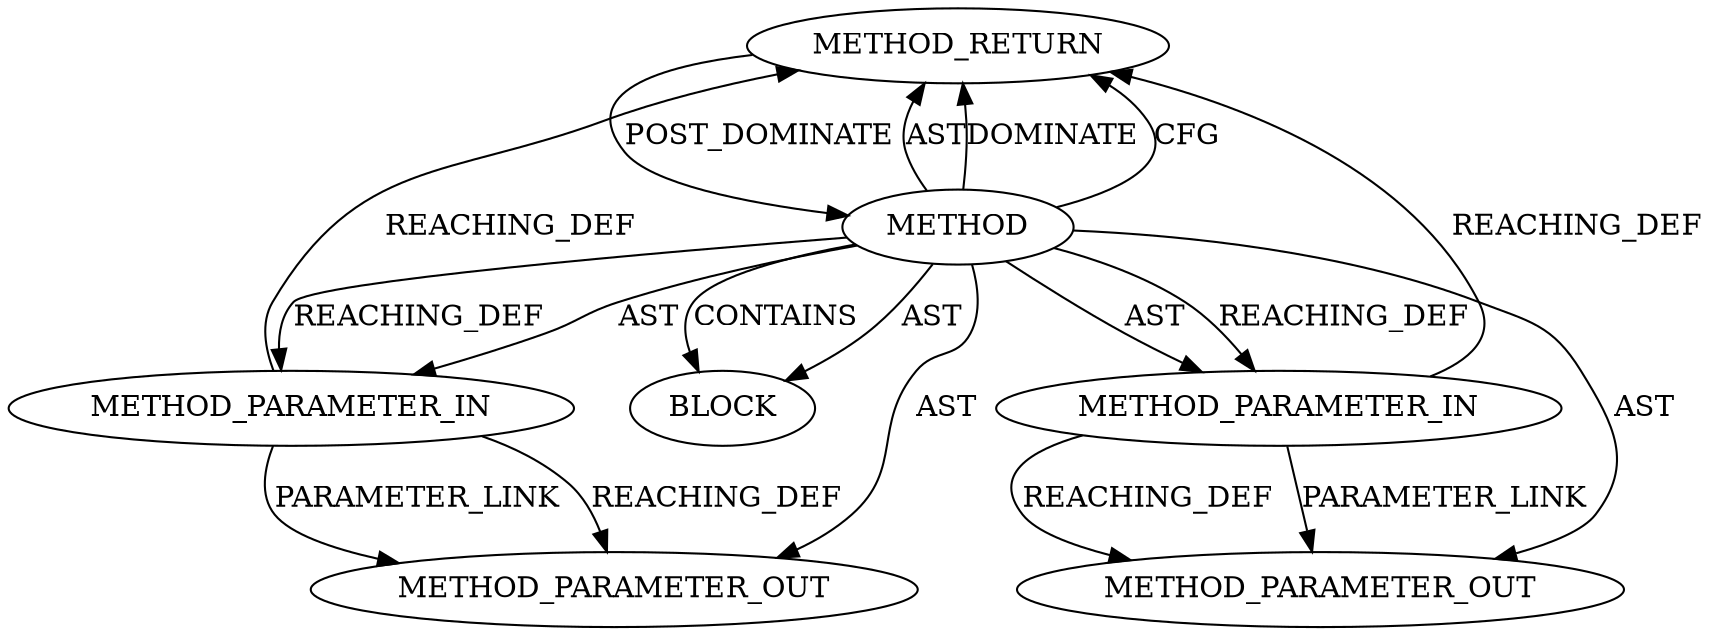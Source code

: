 digraph {
  12696 [label=METHOD_RETURN ORDER=2 CODE="RET" TYPE_FULL_NAME="ANY" EVALUATION_STRATEGY="BY_VALUE"]
  13508 [label=METHOD_PARAMETER_OUT ORDER=1 CODE="p1" IS_VARIADIC=false TYPE_FULL_NAME="ANY" EVALUATION_STRATEGY="BY_VALUE" INDEX=1 NAME="p1"]
  12695 [label=BLOCK ORDER=1 ARGUMENT_INDEX=1 CODE="<empty>" TYPE_FULL_NAME="ANY"]
  12692 [label=METHOD AST_PARENT_TYPE="NAMESPACE_BLOCK" AST_PARENT_FULL_NAME="<global>" ORDER=0 CODE="<empty>" FULL_NAME="ceph_test_opt" IS_EXTERNAL=true FILENAME="<empty>" SIGNATURE="" NAME="ceph_test_opt"]
  13509 [label=METHOD_PARAMETER_OUT ORDER=2 CODE="p2" IS_VARIADIC=false TYPE_FULL_NAME="ANY" EVALUATION_STRATEGY="BY_VALUE" INDEX=2 NAME="p2"]
  12694 [label=METHOD_PARAMETER_IN ORDER=2 CODE="p2" IS_VARIADIC=false TYPE_FULL_NAME="ANY" EVALUATION_STRATEGY="BY_VALUE" INDEX=2 NAME="p2"]
  12693 [label=METHOD_PARAMETER_IN ORDER=1 CODE="p1" IS_VARIADIC=false TYPE_FULL_NAME="ANY" EVALUATION_STRATEGY="BY_VALUE" INDEX=1 NAME="p1"]
  12692 -> 12693 [label=AST ]
  12694 -> 12696 [label=REACHING_DEF VARIABLE="p2"]
  12692 -> 12693 [label=REACHING_DEF VARIABLE=""]
  12692 -> 12696 [label=AST ]
  12693 -> 12696 [label=REACHING_DEF VARIABLE="p1"]
  12692 -> 13508 [label=AST ]
  12693 -> 13508 [label=REACHING_DEF VARIABLE="p1"]
  12694 -> 13509 [label=REACHING_DEF VARIABLE="p2"]
  12692 -> 12696 [label=DOMINATE ]
  12692 -> 12696 [label=CFG ]
  12692 -> 12695 [label=AST ]
  12694 -> 13509 [label=PARAMETER_LINK ]
  12692 -> 13509 [label=AST ]
  12692 -> 12694 [label=REACHING_DEF VARIABLE=""]
  12692 -> 12694 [label=AST ]
  12693 -> 13508 [label=PARAMETER_LINK ]
  12692 -> 12695 [label=CONTAINS ]
  12696 -> 12692 [label=POST_DOMINATE ]
}
